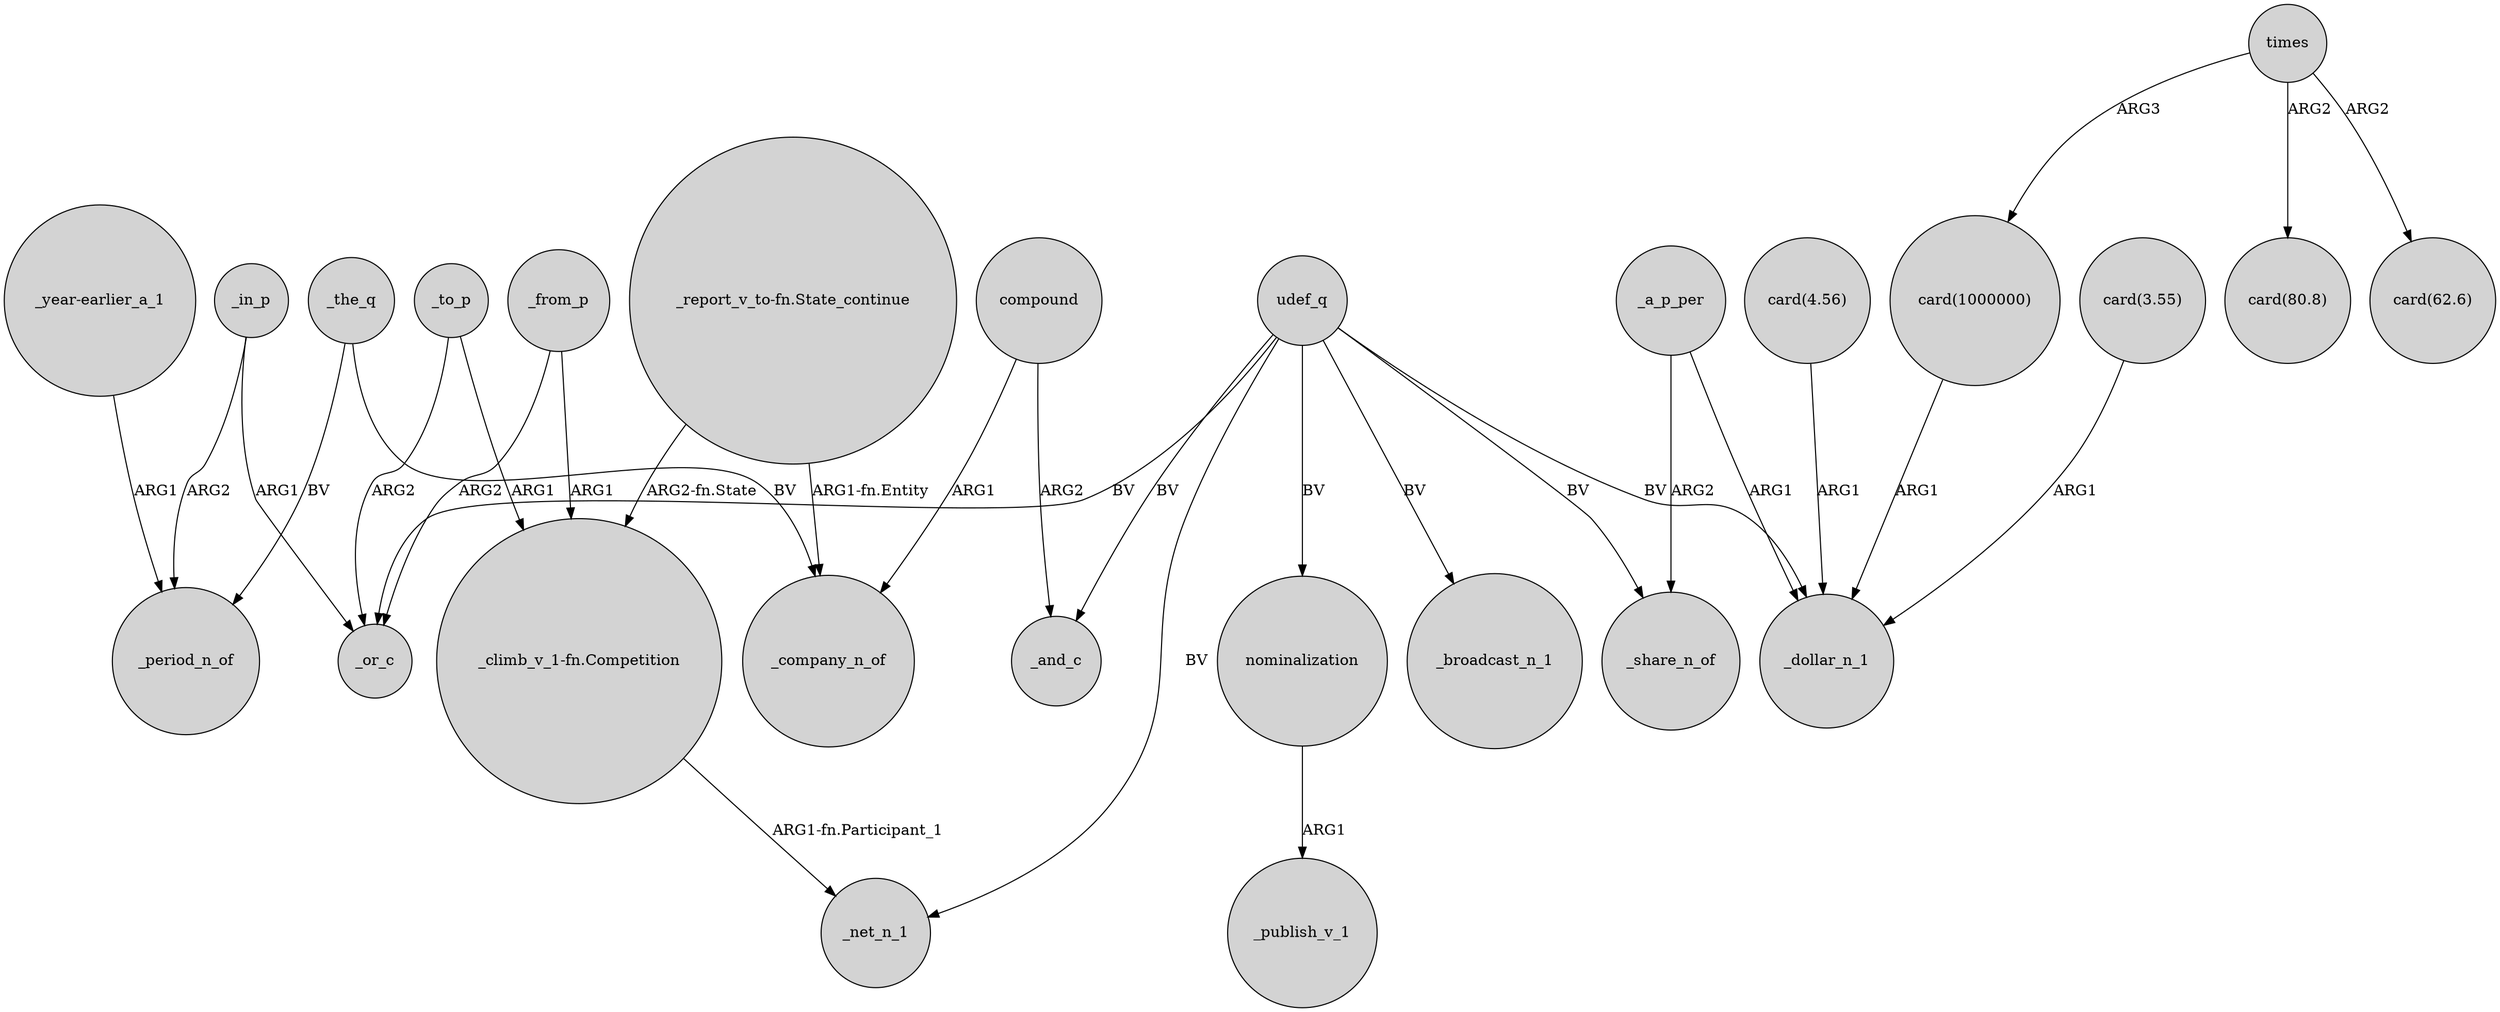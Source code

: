 digraph {
	node [shape=circle style=filled]
	_to_p -> "_climb_v_1-fn.Competition" [label=ARG1]
	_to_p -> _or_c [label=ARG2]
	"card(4.56)" -> _dollar_n_1 [label=ARG1]
	"_report_v_to-fn.State_continue" -> _company_n_of [label="ARG1-fn.Entity"]
	_in_p -> _or_c [label=ARG1]
	_in_p -> _period_n_of [label=ARG2]
	"_year-earlier_a_1" -> _period_n_of [label=ARG1]
	udef_q -> nominalization [label=BV]
	times -> "card(1000000)" [label=ARG3]
	"_report_v_to-fn.State_continue" -> "_climb_v_1-fn.Competition" [label="ARG2-fn.State"]
	times -> "card(80.8)" [label=ARG2]
	compound -> _company_n_of [label=ARG1]
	nominalization -> _publish_v_1 [label=ARG1]
	udef_q -> _and_c [label=BV]
	compound -> _and_c [label=ARG2]
	"_climb_v_1-fn.Competition" -> _net_n_1 [label="ARG1-fn.Participant_1"]
	udef_q -> _or_c [label=BV]
	udef_q -> _broadcast_n_1 [label=BV]
	_from_p -> "_climb_v_1-fn.Competition" [label=ARG1]
	_a_p_per -> _share_n_of [label=ARG2]
	times -> "card(62.6)" [label=ARG2]
	udef_q -> _share_n_of [label=BV]
	udef_q -> _net_n_1 [label=BV]
	udef_q -> _dollar_n_1 [label=BV]
	"card(1000000)" -> _dollar_n_1 [label=ARG1]
	_from_p -> _or_c [label=ARG2]
	_a_p_per -> _dollar_n_1 [label=ARG1]
	_the_q -> _period_n_of [label=BV]
	_the_q -> _company_n_of [label=BV]
	"card(3.55)" -> _dollar_n_1 [label=ARG1]
}
